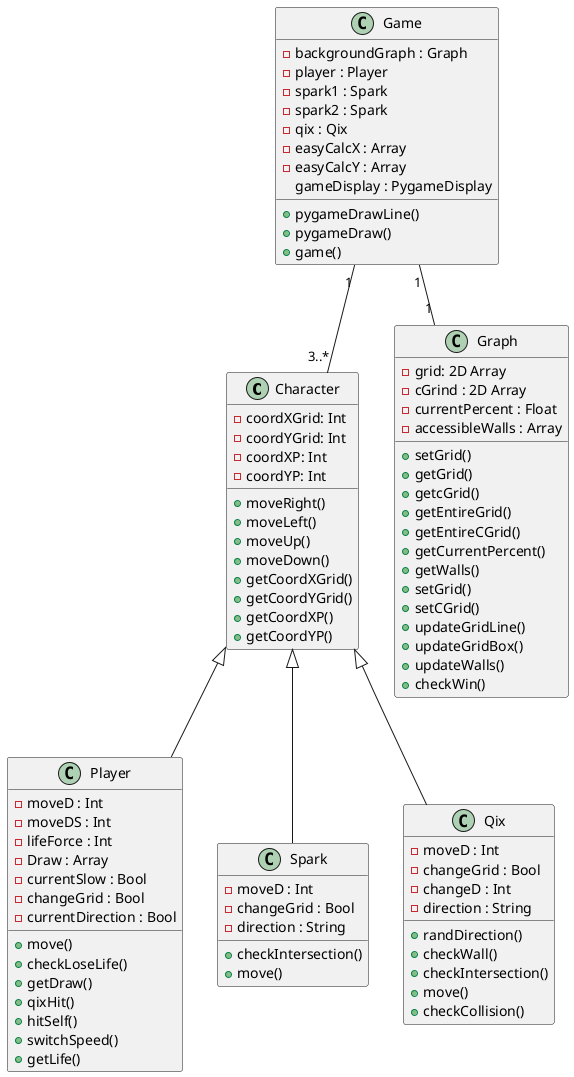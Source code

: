 @startuml Qix

class Character {
    - coordXGrid: Int
    - coordYGrid: Int
    - coordXP: Int
    - coordYP: Int

    +moveRight()
    +moveLeft()
    +moveUp()
    +moveDown()
    +getCoordXGrid()
    +getCoordYGrid()
    +getCoordXP()
    +getCoordYP()
}

class Player extends Character{
    - moveD : Int
    - moveDS : Int
    - lifeForce : Int
    - Draw : Array
    - currentSlow : Bool
    - changeGrid : Bool
    - currentDirection : Bool

    +move()
    +checkLoseLife()
    +getDraw()
    +qixHit()
    +hitSelf()
    +switchSpeed()
    +getLife()
}

class Spark extends Character{
    - moveD : Int
    - changeGrid : Bool
    - direction : String

    +checkIntersection()
    +move()
}

class Qix extends Character{
    -moveD : Int
    -changeGrid : Bool
    -changeD : Int
    -direction : String

    +randDirection()
    +checkWall()
    +checkIntersection()
    +move()
    +checkCollision()
}

class Graph{
    - grid: 2D Array
    - cGrind : 2D Array
    - currentPercent : Float
    - accessibleWalls : Array

    +setGrid()
    +getGrid()
    +getcGrid()
    +getEntireGrid()
    +getEntireCGrid()
    +getCurrentPercent()
    +getWalls()
    +setGrid()
    +setCGrid()
    +updateGridLine()
    +updateGridBox()
    +updateWalls()
    +checkWin()
}

class Game{
    -backgroundGraph : Graph
    -player : Player
    -spark1 : Spark
    -spark2 : Spark
    -qix : Qix
    -easyCalcX : Array
    -easyCalcY : Array
    gameDisplay : PygameDisplay

    +pygameDrawLine()
    +pygameDraw()
    +game()
}

Game "1" -- "3..*" Character

Game "1" -- "1" Graph

@enduml